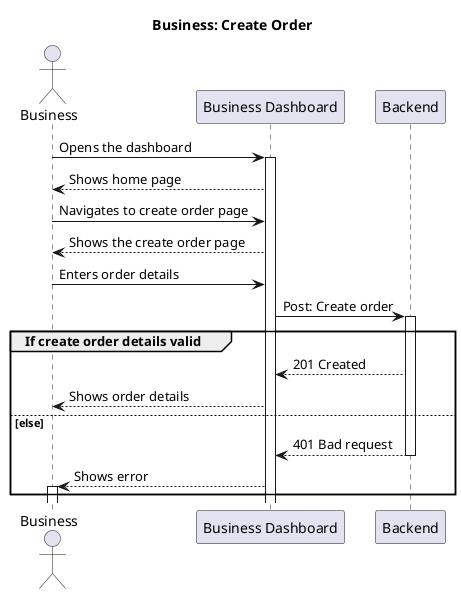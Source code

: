 @startuml

title "Business: Create Order"

actor Business as B

participant "Business Dashboard" as Dash
participant Backend

B -> Dash ++: Opens the dashboard
B <-- Dash: Shows home page
B -> Dash: Navigates to create order page
B <-- Dash: Shows the create order page
B -> Dash: Enters order details
Dash -> Backend ++: Post: Create order
group If create order details valid
  Dash <-- Backend: 201 Created
  B <-- Dash: Shows order details
else else
  Dash <-- Backend --: 401 Bad request
  B <-- Dash ++: Shows error
end

@enduml

